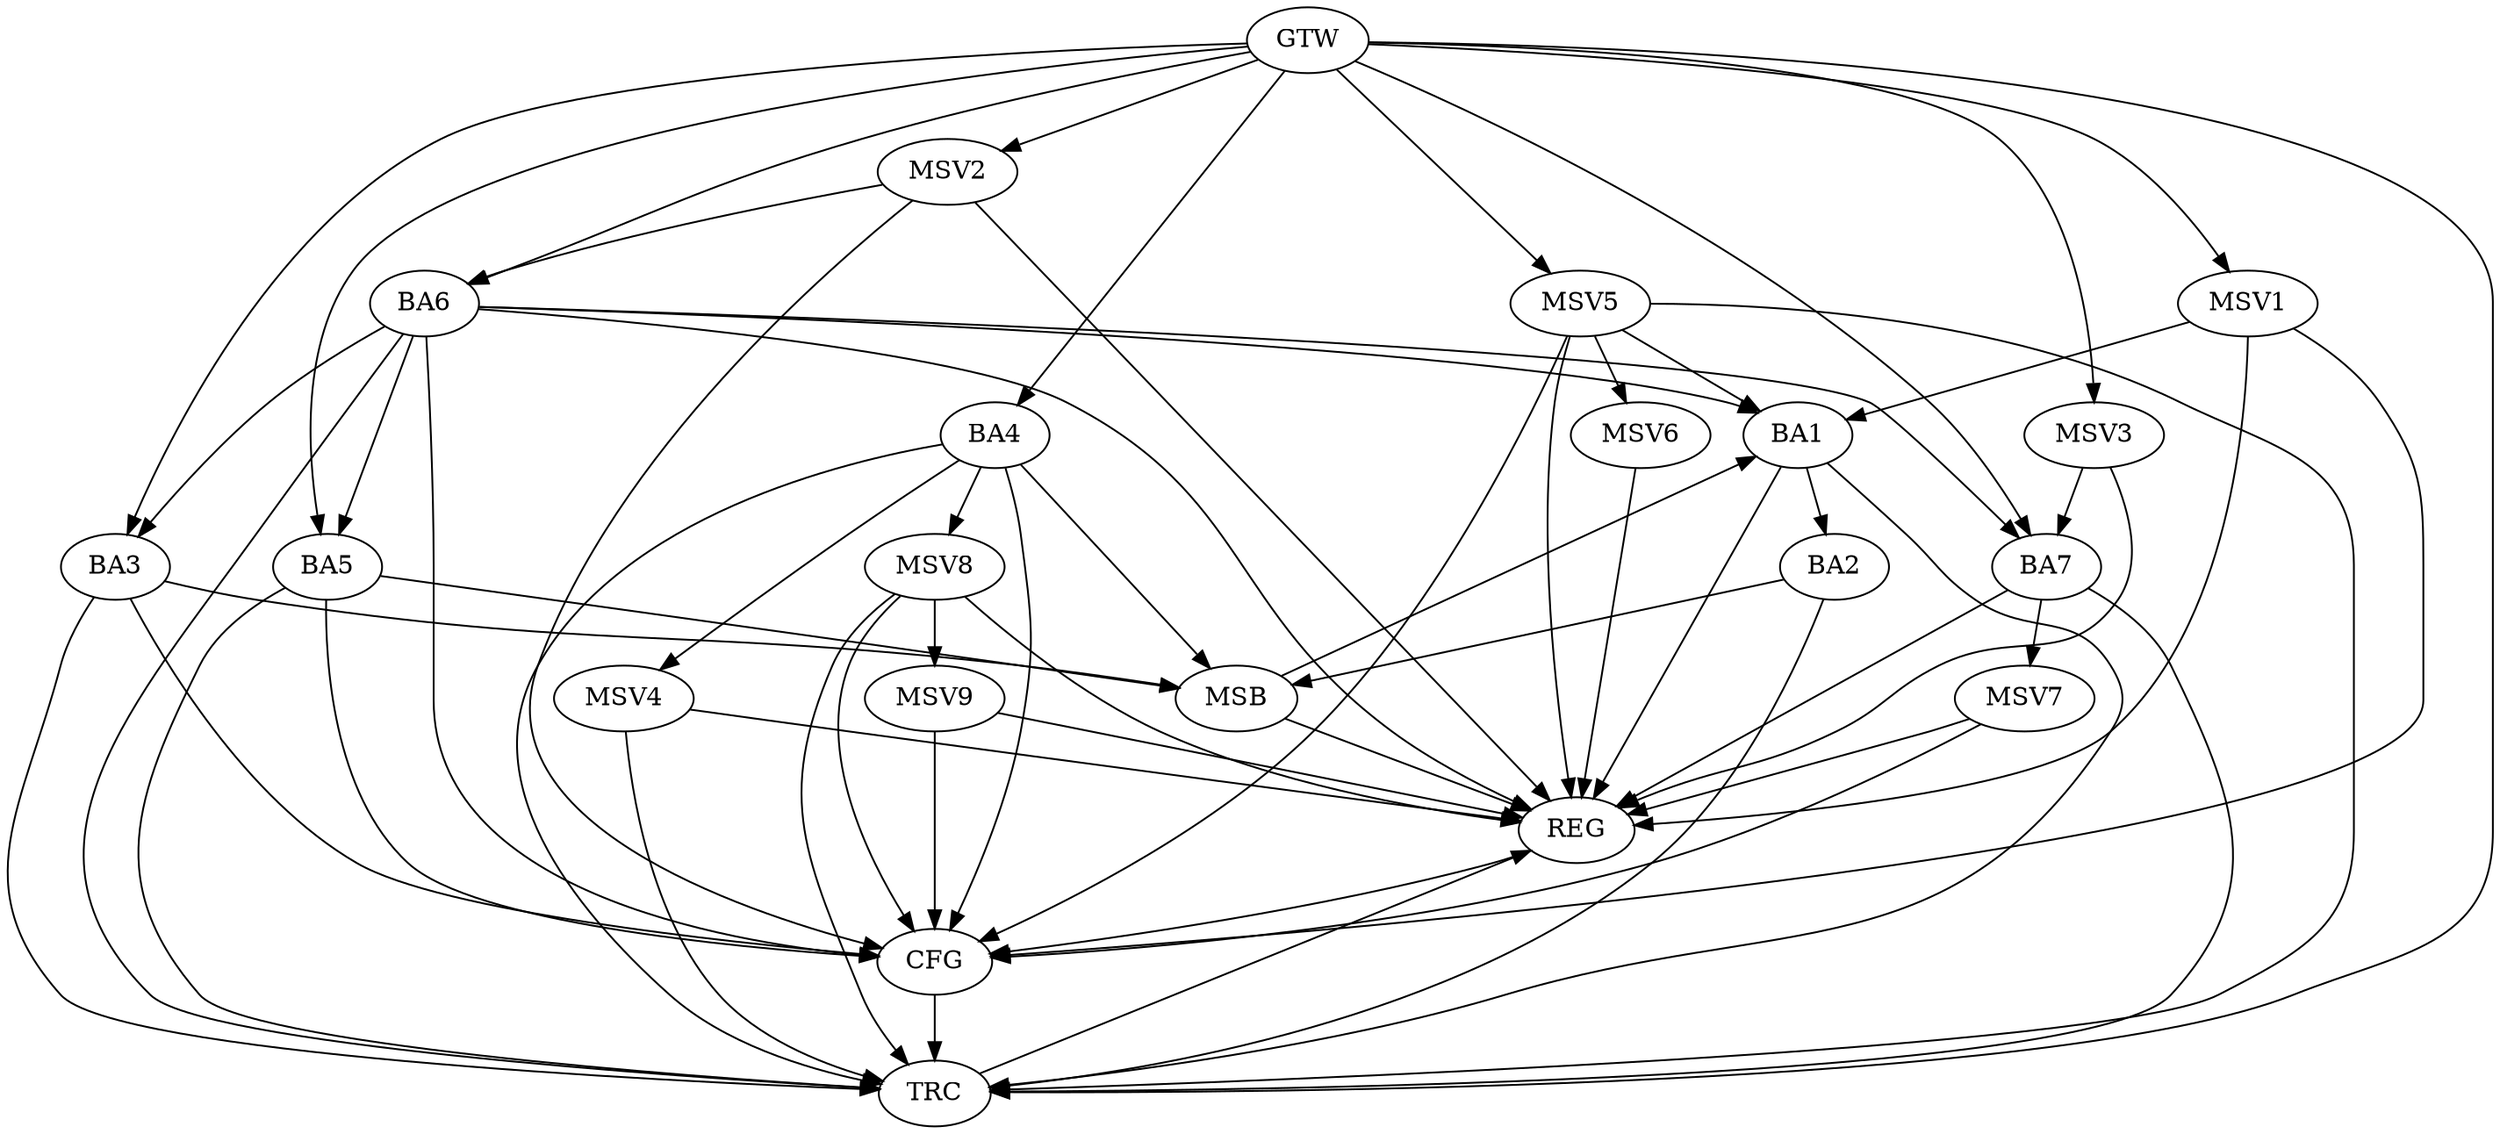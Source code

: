 strict digraph G {
  BA1 [ label="BA1" ];
  BA2 [ label="BA2" ];
  BA3 [ label="BA3" ];
  BA4 [ label="BA4" ];
  BA5 [ label="BA5" ];
  BA6 [ label="BA6" ];
  BA7 [ label="BA7" ];
  GTW [ label="GTW" ];
  REG [ label="REG" ];
  MSB [ label="MSB" ];
  CFG [ label="CFG" ];
  TRC [ label="TRC" ];
  MSV1 [ label="MSV1" ];
  MSV2 [ label="MSV2" ];
  MSV3 [ label="MSV3" ];
  MSV4 [ label="MSV4" ];
  MSV5 [ label="MSV5" ];
  MSV6 [ label="MSV6" ];
  MSV7 [ label="MSV7" ];
  MSV8 [ label="MSV8" ];
  MSV9 [ label="MSV9" ];
  BA1 -> BA2;
  BA6 -> BA1;
  GTW -> BA3;
  GTW -> BA4;
  GTW -> BA5;
  GTW -> BA6;
  GTW -> BA7;
  BA1 -> REG;
  BA6 -> REG;
  BA7 -> REG;
  BA2 -> MSB;
  MSB -> BA1;
  MSB -> REG;
  BA3 -> MSB;
  BA4 -> MSB;
  BA5 -> MSB;
  BA5 -> CFG;
  BA3 -> CFG;
  BA6 -> CFG;
  BA4 -> CFG;
  REG -> CFG;
  BA1 -> TRC;
  BA2 -> TRC;
  BA3 -> TRC;
  BA4 -> TRC;
  BA5 -> TRC;
  BA6 -> TRC;
  BA7 -> TRC;
  GTW -> TRC;
  CFG -> TRC;
  TRC -> REG;
  BA6 -> BA3;
  BA6 -> BA7;
  BA6 -> BA5;
  MSV1 -> BA1;
  GTW -> MSV1;
  MSV1 -> REG;
  MSV1 -> CFG;
  MSV2 -> BA6;
  GTW -> MSV2;
  MSV2 -> REG;
  MSV2 -> CFG;
  MSV3 -> BA7;
  GTW -> MSV3;
  MSV3 -> REG;
  BA4 -> MSV4;
  MSV4 -> REG;
  MSV4 -> TRC;
  MSV5 -> BA1;
  GTW -> MSV5;
  MSV5 -> REG;
  MSV5 -> TRC;
  MSV5 -> CFG;
  MSV5 -> MSV6;
  MSV6 -> REG;
  BA7 -> MSV7;
  MSV7 -> REG;
  MSV7 -> CFG;
  BA4 -> MSV8;
  MSV8 -> REG;
  MSV8 -> TRC;
  MSV8 -> CFG;
  MSV8 -> MSV9;
  MSV9 -> REG;
  MSV9 -> CFG;
}
